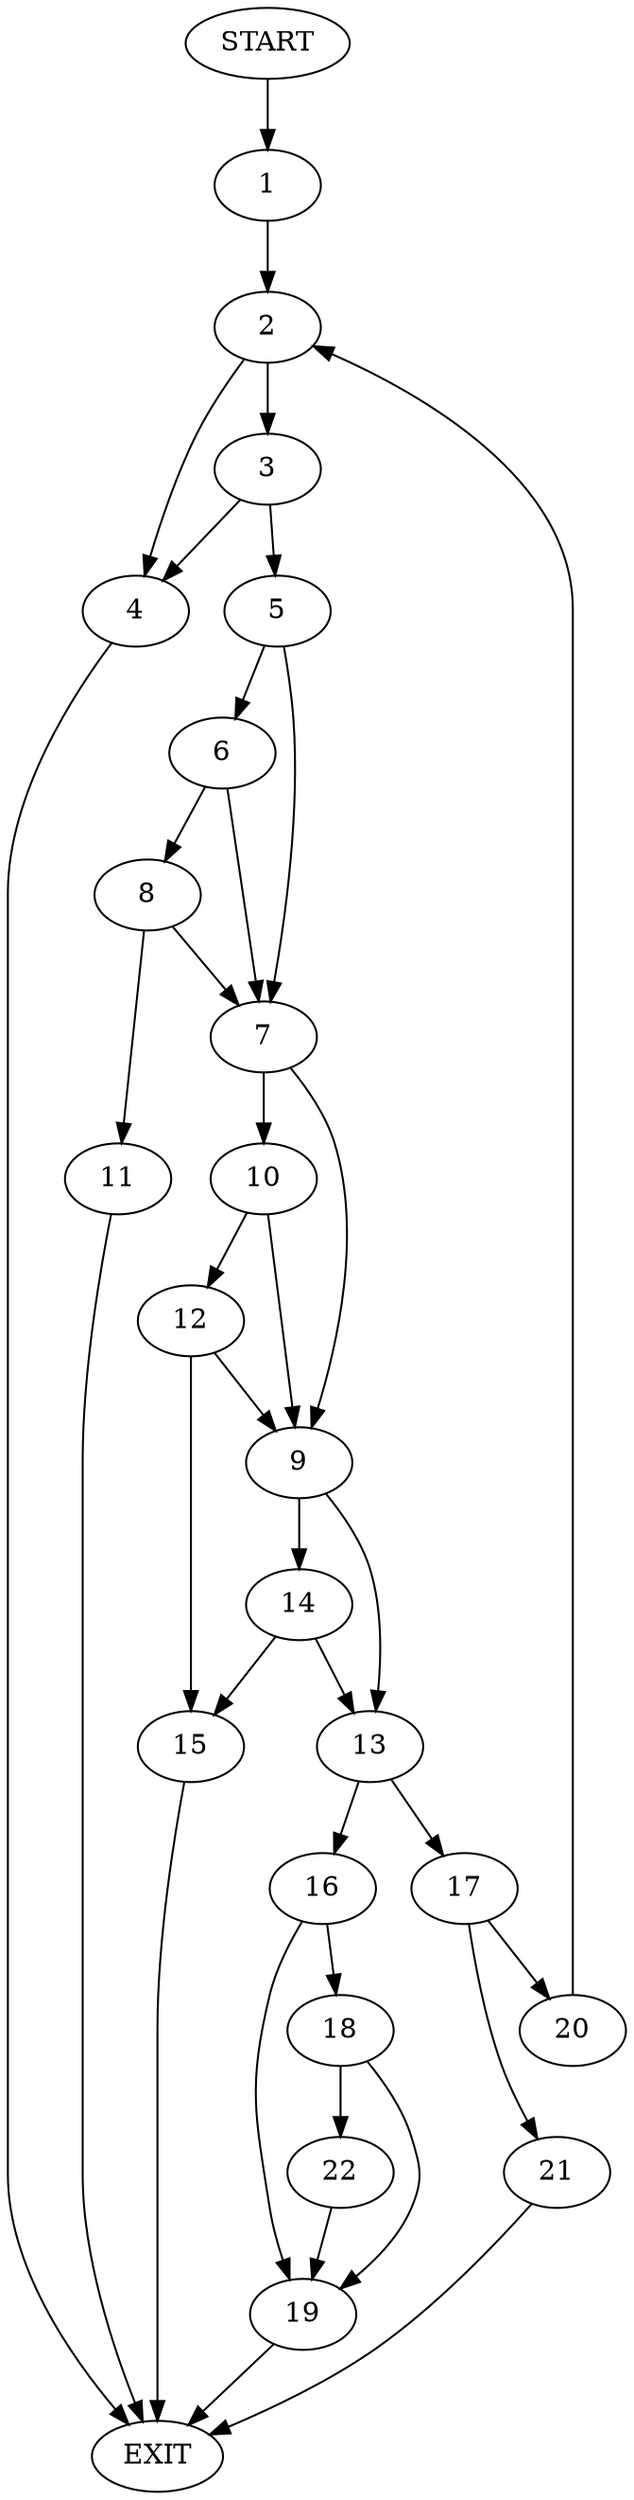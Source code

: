 digraph {
0 [label="START"]
23 [label="EXIT"]
0 -> 1
1 -> 2
2 -> 3
2 -> 4
3 -> 4
3 -> 5
4 -> 23
5 -> 6
5 -> 7
6 -> 8
6 -> 7
7 -> 9
7 -> 10
8 -> 11
8 -> 7
11 -> 23
10 -> 9
10 -> 12
9 -> 13
9 -> 14
12 -> 9
12 -> 15
15 -> 23
13 -> 16
13 -> 17
14 -> 15
14 -> 13
16 -> 18
16 -> 19
17 -> 20
17 -> 21
18 -> 22
18 -> 19
19 -> 23
22 -> 19
21 -> 23
20 -> 2
}
